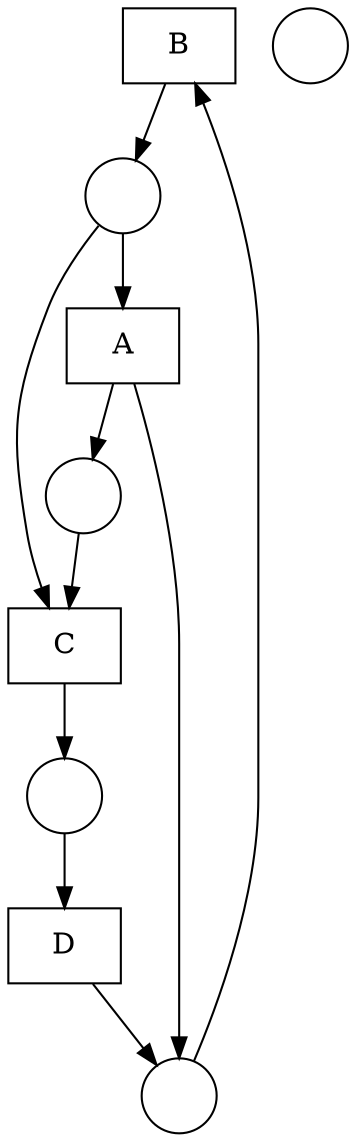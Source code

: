 digraph "Fittest net" {
	node [shape=box]
	B [label=B]
	C [label=C]
	A [label=A]
	D [label=D]
	node [shape=circle]
	1 [label=" "]
	2 [label=" "]
	3 [label=" "]
	4 [label=" "]
	5 [label=" "]
	4 -> B
	B -> 1
	3 -> C
	1 -> C
	C -> 2
	1 -> A
	A -> 4
	A -> 3
	2 -> D
	D -> 4
}
